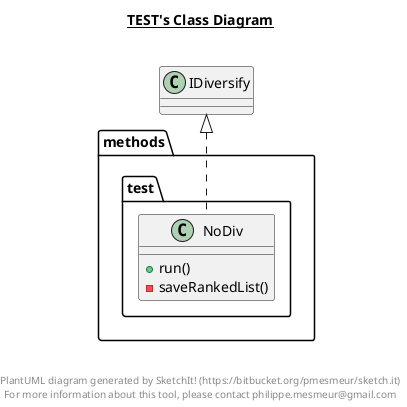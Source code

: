 @startuml

title __TEST's Class Diagram__\n

  namespace methods.test {
    class methods.test.NoDiv {
        + run()
        - saveRankedList()
    }
  }
  

  methods.test.NoDiv .up.|> IDiversify


right footer


PlantUML diagram generated by SketchIt! (https://bitbucket.org/pmesmeur/sketch.it)
For more information about this tool, please contact philippe.mesmeur@gmail.com
endfooter

@enduml
